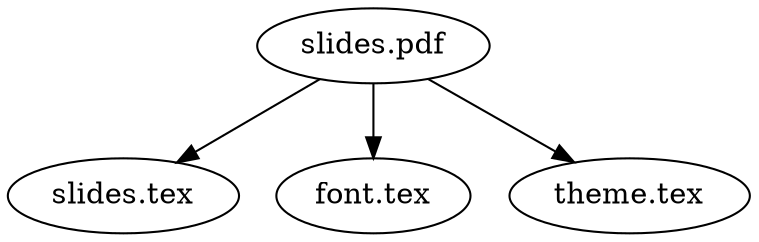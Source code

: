 digraph G {
    "slides.pdf" -> "slides.tex";
    "slides.pdf" -> "font.tex";
    "slides.pdf" -> "theme.tex";
}